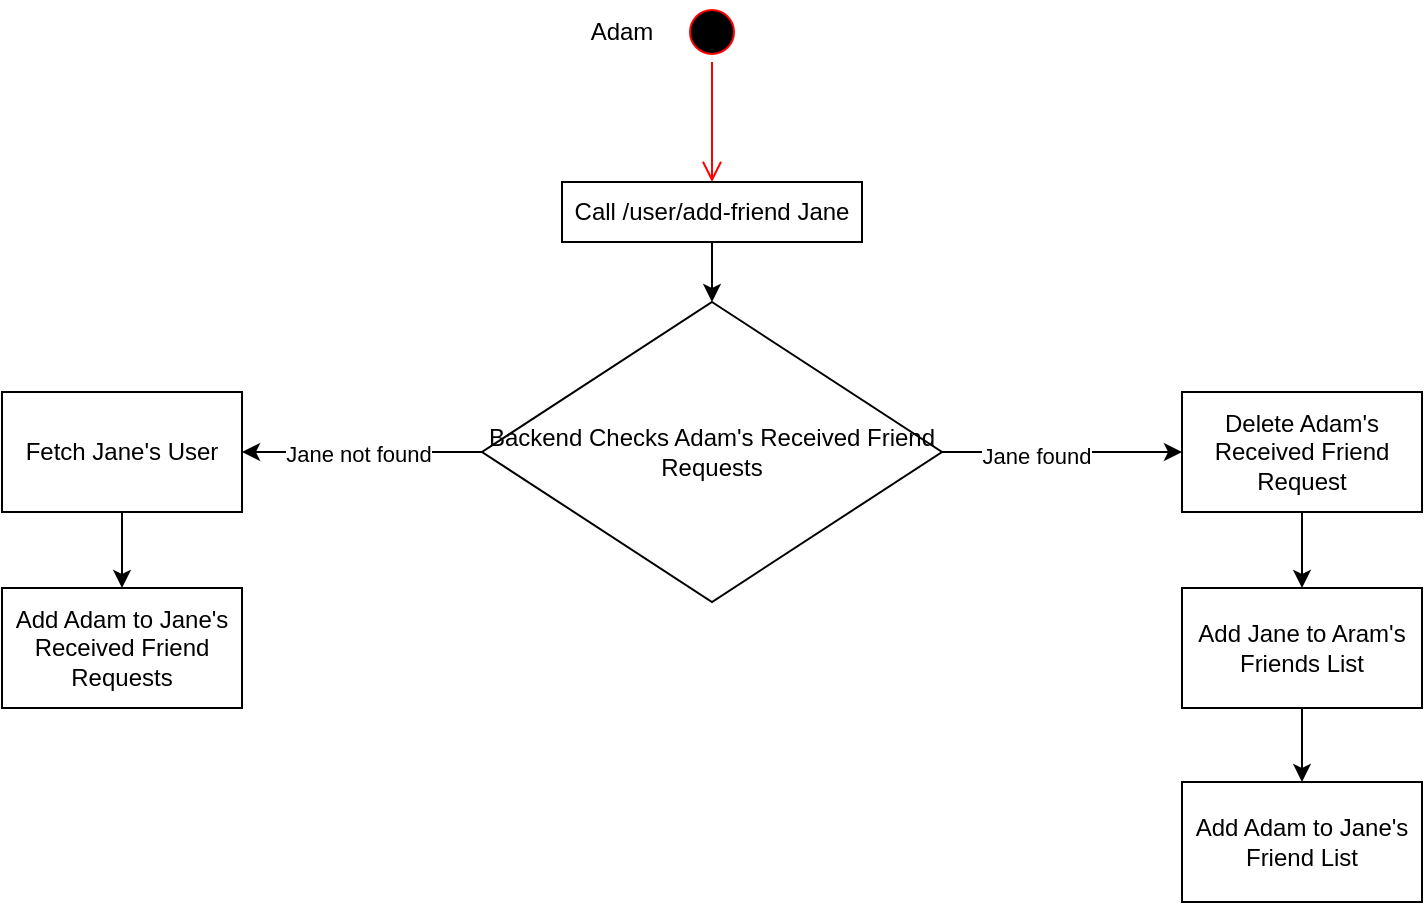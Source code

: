 <mxfile version="26.2.2">
  <diagram name="Page-1" id="e7e014a7-5840-1c2e-5031-d8a46d1fe8dd">
    <mxGraphModel dx="1428" dy="841" grid="1" gridSize="10" guides="1" tooltips="1" connect="1" arrows="1" fold="1" page="1" pageScale="1" pageWidth="1169" pageHeight="826" background="none" math="0" shadow="0">
      <root>
        <mxCell id="0" />
        <mxCell id="1" parent="0" />
        <mxCell id="DeFgG17FD3ahKa7-UXKR-49" style="edgeStyle=orthogonalEdgeStyle;rounded=0;orthogonalLoop=1;jettySize=auto;html=1;exitX=0.5;exitY=1;exitDx=0;exitDy=0;entryX=0.5;entryY=0;entryDx=0;entryDy=0;" edge="1" parent="1" source="DeFgG17FD3ahKa7-UXKR-43" target="DeFgG17FD3ahKa7-UXKR-48">
          <mxGeometry relative="1" as="geometry" />
        </mxCell>
        <mxCell id="DeFgG17FD3ahKa7-UXKR-43" value="Call&amp;nbsp;&lt;span style=&quot;background-color: transparent; color: light-dark(rgb(0, 0, 0), rgb(255, 255, 255));&quot;&gt;/user/add-friend&amp;nbsp;&lt;/span&gt;&lt;span style=&quot;background-color: transparent; color: light-dark(rgb(0, 0, 0), rgb(255, 255, 255));&quot;&gt;Jane&lt;/span&gt;" style="rounded=0;whiteSpace=wrap;html=1;" vertex="1" parent="1">
          <mxGeometry x="480" y="150" width="150" height="30" as="geometry" />
        </mxCell>
        <mxCell id="DeFgG17FD3ahKa7-UXKR-45" value="" style="ellipse;html=1;shape=startState;fillColor=#000000;strokeColor=#ff0000;" vertex="1" parent="1">
          <mxGeometry x="540" y="60" width="30" height="30" as="geometry" />
        </mxCell>
        <mxCell id="DeFgG17FD3ahKa7-UXKR-46" value="" style="edgeStyle=orthogonalEdgeStyle;html=1;verticalAlign=bottom;endArrow=open;endSize=8;strokeColor=#ff0000;rounded=0;entryX=0.5;entryY=0;entryDx=0;entryDy=0;" edge="1" source="DeFgG17FD3ahKa7-UXKR-45" parent="1" target="DeFgG17FD3ahKa7-UXKR-43">
          <mxGeometry relative="1" as="geometry">
            <mxPoint x="555" y="150" as="targetPoint" />
          </mxGeometry>
        </mxCell>
        <mxCell id="DeFgG17FD3ahKa7-UXKR-52" style="edgeStyle=orthogonalEdgeStyle;rounded=0;orthogonalLoop=1;jettySize=auto;html=1;exitX=0;exitY=0.5;exitDx=0;exitDy=0;entryX=1;entryY=0.5;entryDx=0;entryDy=0;" edge="1" parent="1" source="DeFgG17FD3ahKa7-UXKR-48" target="DeFgG17FD3ahKa7-UXKR-50">
          <mxGeometry relative="1" as="geometry" />
        </mxCell>
        <mxCell id="DeFgG17FD3ahKa7-UXKR-55" value="Jane not found" style="edgeLabel;html=1;align=center;verticalAlign=middle;resizable=0;points=[];" vertex="1" connectable="0" parent="DeFgG17FD3ahKa7-UXKR-52">
          <mxGeometry x="0.043" y="1" relative="1" as="geometry">
            <mxPoint as="offset" />
          </mxGeometry>
        </mxCell>
        <mxCell id="DeFgG17FD3ahKa7-UXKR-53" style="edgeStyle=orthogonalEdgeStyle;rounded=0;orthogonalLoop=1;jettySize=auto;html=1;exitX=1;exitY=0.5;exitDx=0;exitDy=0;entryX=0;entryY=0.5;entryDx=0;entryDy=0;" edge="1" parent="1" source="DeFgG17FD3ahKa7-UXKR-48" target="DeFgG17FD3ahKa7-UXKR-51">
          <mxGeometry relative="1" as="geometry" />
        </mxCell>
        <mxCell id="DeFgG17FD3ahKa7-UXKR-54" value="Jane found" style="edgeLabel;html=1;align=center;verticalAlign=middle;resizable=0;points=[];" vertex="1" connectable="0" parent="DeFgG17FD3ahKa7-UXKR-53">
          <mxGeometry x="-0.228" y="-2" relative="1" as="geometry">
            <mxPoint as="offset" />
          </mxGeometry>
        </mxCell>
        <mxCell id="DeFgG17FD3ahKa7-UXKR-48" value="Backend Checks Adam&#39;s Received&amp;nbsp;Friend Requests" style="rhombus;whiteSpace=wrap;html=1;" vertex="1" parent="1">
          <mxGeometry x="440" y="210" width="230" height="150" as="geometry" />
        </mxCell>
        <mxCell id="DeFgG17FD3ahKa7-UXKR-61" style="edgeStyle=orthogonalEdgeStyle;rounded=0;orthogonalLoop=1;jettySize=auto;html=1;exitX=0.5;exitY=1;exitDx=0;exitDy=0;entryX=0.5;entryY=0;entryDx=0;entryDy=0;" edge="1" parent="1" source="DeFgG17FD3ahKa7-UXKR-50" target="DeFgG17FD3ahKa7-UXKR-60">
          <mxGeometry relative="1" as="geometry" />
        </mxCell>
        <mxCell id="DeFgG17FD3ahKa7-UXKR-50" value="Fetch Jane&#39;s User" style="rounded=0;whiteSpace=wrap;html=1;" vertex="1" parent="1">
          <mxGeometry x="200" y="255" width="120" height="60" as="geometry" />
        </mxCell>
        <mxCell id="DeFgG17FD3ahKa7-UXKR-57" style="edgeStyle=orthogonalEdgeStyle;rounded=0;orthogonalLoop=1;jettySize=auto;html=1;exitX=0.5;exitY=1;exitDx=0;exitDy=0;entryX=0.5;entryY=0;entryDx=0;entryDy=0;" edge="1" parent="1" source="DeFgG17FD3ahKa7-UXKR-51" target="DeFgG17FD3ahKa7-UXKR-56">
          <mxGeometry relative="1" as="geometry" />
        </mxCell>
        <mxCell id="DeFgG17FD3ahKa7-UXKR-51" value="Delete Adam&#39;s Received&amp;nbsp;Friend Request" style="rounded=0;whiteSpace=wrap;html=1;" vertex="1" parent="1">
          <mxGeometry x="790" y="255" width="120" height="60" as="geometry" />
        </mxCell>
        <mxCell id="DeFgG17FD3ahKa7-UXKR-59" style="edgeStyle=orthogonalEdgeStyle;rounded=0;orthogonalLoop=1;jettySize=auto;html=1;exitX=0.5;exitY=1;exitDx=0;exitDy=0;entryX=0.5;entryY=0;entryDx=0;entryDy=0;" edge="1" parent="1" source="DeFgG17FD3ahKa7-UXKR-56" target="DeFgG17FD3ahKa7-UXKR-58">
          <mxGeometry relative="1" as="geometry" />
        </mxCell>
        <mxCell id="DeFgG17FD3ahKa7-UXKR-56" value="Add Jane to Aram&#39;s Friends List" style="rounded=0;whiteSpace=wrap;html=1;" vertex="1" parent="1">
          <mxGeometry x="790" y="353" width="120" height="60" as="geometry" />
        </mxCell>
        <mxCell id="DeFgG17FD3ahKa7-UXKR-58" value="Add Adam to Jane&#39;s Friend List" style="rounded=0;whiteSpace=wrap;html=1;" vertex="1" parent="1">
          <mxGeometry x="790" y="450" width="120" height="60" as="geometry" />
        </mxCell>
        <mxCell id="DeFgG17FD3ahKa7-UXKR-60" value="Add Adam to Jane&#39;s Received Friend Requests" style="rounded=0;whiteSpace=wrap;html=1;" vertex="1" parent="1">
          <mxGeometry x="200" y="353" width="120" height="60" as="geometry" />
        </mxCell>
        <mxCell id="DeFgG17FD3ahKa7-UXKR-62" value="Adam" style="text;html=1;align=center;verticalAlign=middle;whiteSpace=wrap;rounded=0;" vertex="1" parent="1">
          <mxGeometry x="480" y="60" width="60" height="30" as="geometry" />
        </mxCell>
      </root>
    </mxGraphModel>
  </diagram>
</mxfile>
